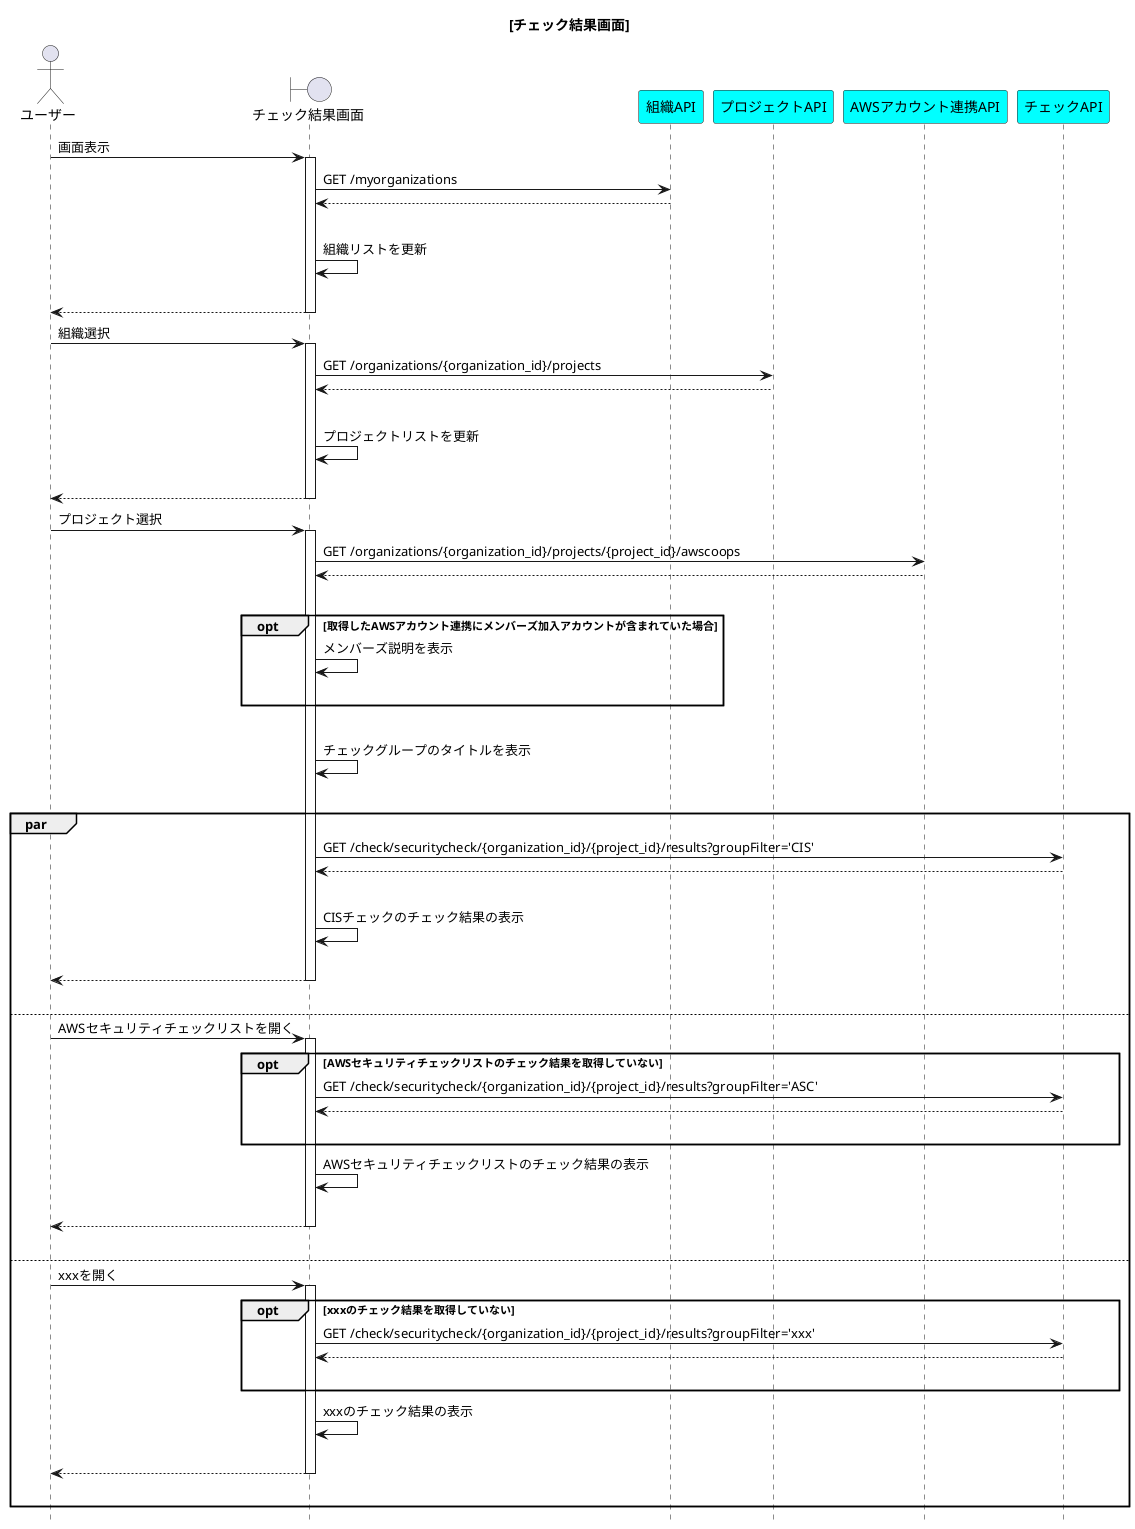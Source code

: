@startuml{チェック結果画面.png}
title [チェック結果画面]
hide footbox

actor ユーザー as user
boundary チェック結果画面 as view
participant 組織API as api_organizations #cyan
participant プロジェクトAPI as api_projects #cyan
participant AWSアカウント連携API as api_awsac_coops #cyan
participant チェックAPI as api_check #cyan


user -> view :画面表示
activate view
    view -> api_organizations :GET /myorganizations
    api_organizations --> view
    |||
    view -> view :組織リストを更新
    |||
    view --> user
deactivate view
user -> view :組織選択
activate view
    view -> api_projects :GET /organizations/{organization_id}/projects
    api_projects --> view
    |||
    view -> view :プロジェクトリストを更新
    |||
    view --> user
deactivate view
user -> view :プロジェクト選択
activate view
    view -> api_awsac_coops :GET /organizations/{organization_id}/projects/{project_id}/awscoops
    api_awsac_coops --> view
    |||
    opt 取得したAWSアカウント連携にメンバーズ加入アカウントが含まれていた場合
        view -> view :メンバーズ説明を表示
        |||
    end
    |||
    view -> view :チェックグループのタイトルを表示
    |||
par
    view -> api_check :GET /check/securitycheck/{organization_id}/{project_id}/results?groupFilter='CIS'
    api_check --> view
    |||
    view -> view :CISチェックのチェック結果の表示
    |||
    view --> user
deactivate view
|||
else
user -> view: AWSセキュリティチェックリストを開く
activate view
    opt AWSセキュリティチェックリストのチェック結果を取得していない
        view -> api_check :GET /check/securitycheck/{organization_id}/{project_id}/results?groupFilter='ASC'
        api_check --> view
        |||
    end
    view -> view :AWSセキュリティチェックリストのチェック結果の表示
    |||
    view --> user
deactivate view
|||
else
user -> view: xxxを開く
activate view
    opt xxxのチェック結果を取得していない
        view -> api_check :GET /check/securitycheck/{organization_id}/{project_id}/results?groupFilter='xxx'
        api_check --> view
        |||
    end
    view -> view :xxxのチェック結果の表示
    |||
    view --> user
deactivate view
|||
end
@enduml
